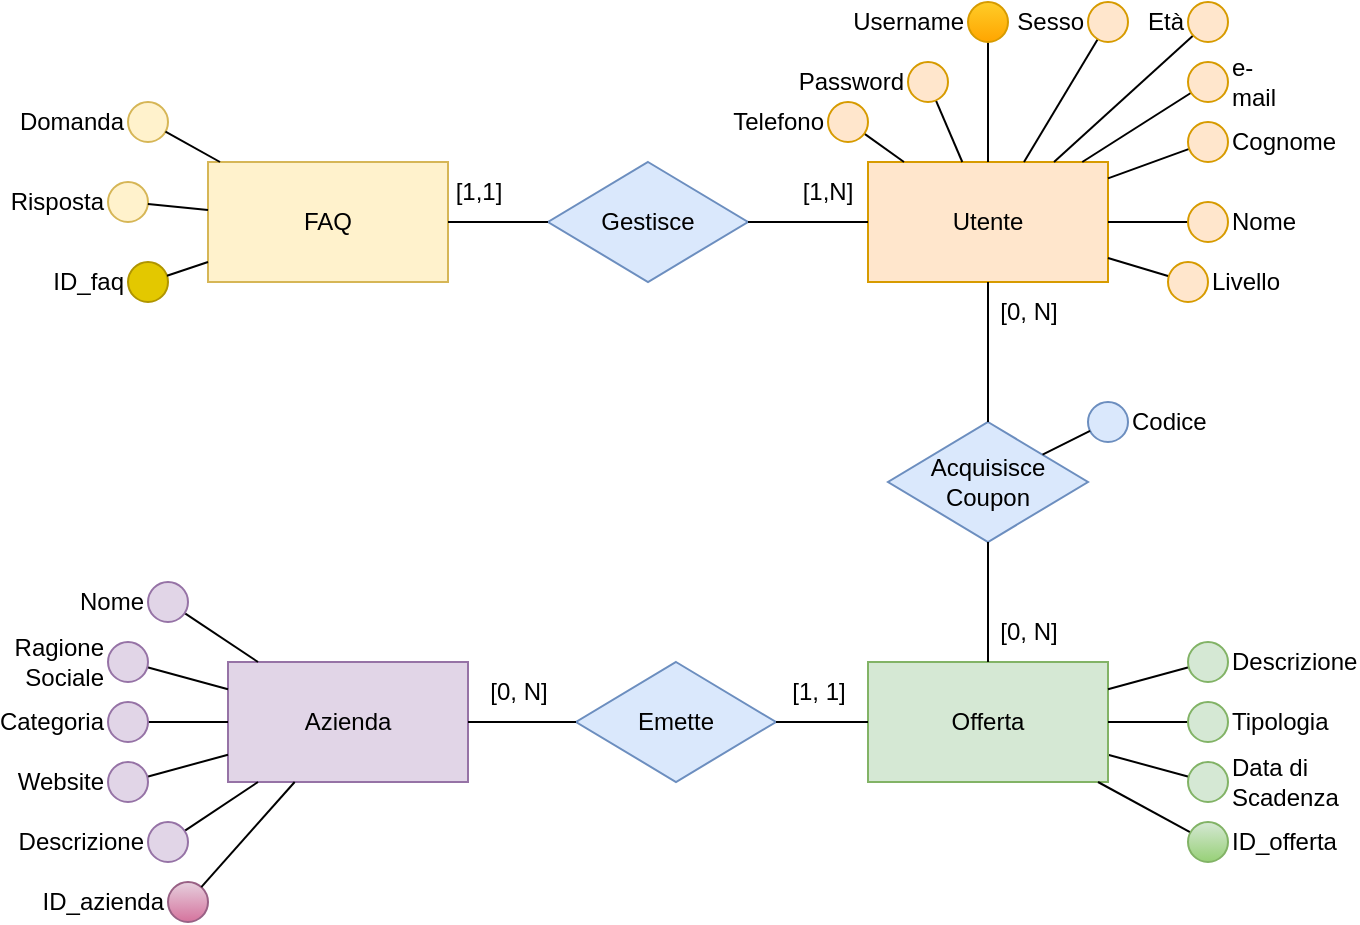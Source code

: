 <mxfile version="21.3.2" type="device">
  <diagram name="Page-1" id="6ZW-40RU4pOjejpxi-9A">
    <mxGraphModel dx="989" dy="537" grid="1" gridSize="10" guides="1" tooltips="1" connect="1" arrows="1" fold="1" page="1" pageScale="1" pageWidth="827" pageHeight="1169" math="0" shadow="0">
      <root>
        <mxCell id="0" />
        <mxCell id="1" parent="0" />
        <mxCell id="XPTixfLKDPGRKhCk2y1N-1" value="&lt;div&gt;Utente&lt;/div&gt;" style="whiteSpace=wrap;html=1;fillColor=#ffe6cc;strokeColor=#d79b00;" parent="1" vertex="1">
          <mxGeometry x="490" y="190" width="120" height="60" as="geometry" />
        </mxCell>
        <mxCell id="XPTixfLKDPGRKhCk2y1N-3" value="" style="endArrow=none;html=1;rounded=0;" parent="1" source="XPTixfLKDPGRKhCk2y1N-1" target="XPTixfLKDPGRKhCk2y1N-4" edge="1">
          <mxGeometry width="50" height="50" relative="1" as="geometry">
            <mxPoint x="704" y="350" as="sourcePoint" />
            <mxPoint x="654" y="270" as="targetPoint" />
          </mxGeometry>
        </mxCell>
        <mxCell id="XPTixfLKDPGRKhCk2y1N-4" value="&lt;div&gt;Nome&lt;/div&gt;" style="ellipse;whiteSpace=wrap;html=1;aspect=fixed;labelPosition=right;verticalLabelPosition=middle;align=left;verticalAlign=middle;fillColor=#ffe6cc;strokeColor=#d79b00;" parent="1" vertex="1">
          <mxGeometry x="650" y="210" width="20" height="20" as="geometry" />
        </mxCell>
        <mxCell id="XPTixfLKDPGRKhCk2y1N-5" value="" style="endArrow=none;html=1;rounded=0;" parent="1" source="XPTixfLKDPGRKhCk2y1N-1" target="XPTixfLKDPGRKhCk2y1N-6" edge="1">
          <mxGeometry width="50" height="50" relative="1" as="geometry">
            <mxPoint x="634" y="250" as="sourcePoint" />
            <mxPoint x="664" y="280" as="targetPoint" />
          </mxGeometry>
        </mxCell>
        <mxCell id="XPTixfLKDPGRKhCk2y1N-6" value="&lt;div&gt;Cognome&lt;/div&gt;" style="ellipse;whiteSpace=wrap;html=1;aspect=fixed;labelPosition=right;verticalLabelPosition=middle;align=left;verticalAlign=middle;fillColor=#ffe6cc;strokeColor=#d79b00;" parent="1" vertex="1">
          <mxGeometry x="650" y="170" width="20" height="20" as="geometry" />
        </mxCell>
        <mxCell id="XPTixfLKDPGRKhCk2y1N-11" value="" style="endArrow=none;html=1;rounded=0;" parent="1" source="XPTixfLKDPGRKhCk2y1N-12" target="XPTixfLKDPGRKhCk2y1N-1" edge="1">
          <mxGeometry width="50" height="50" relative="1" as="geometry">
            <mxPoint x="484" y="240" as="sourcePoint" />
            <mxPoint x="754" y="300" as="targetPoint" />
          </mxGeometry>
        </mxCell>
        <mxCell id="XPTixfLKDPGRKhCk2y1N-12" value="e-mail" style="ellipse;whiteSpace=wrap;html=1;aspect=fixed;labelPosition=right;verticalLabelPosition=middle;align=left;verticalAlign=middle;fillColor=#ffe6cc;strokeColor=#d79b00;" parent="1" vertex="1">
          <mxGeometry x="650" y="140" width="20" height="20" as="geometry" />
        </mxCell>
        <mxCell id="XPTixfLKDPGRKhCk2y1N-13" value="" style="endArrow=none;html=1;rounded=0;" parent="1" source="XPTixfLKDPGRKhCk2y1N-14" target="XPTixfLKDPGRKhCk2y1N-1" edge="1">
          <mxGeometry width="50" height="50" relative="1" as="geometry">
            <mxPoint x="514" y="270" as="sourcePoint" />
            <mxPoint x="754" y="300" as="targetPoint" />
          </mxGeometry>
        </mxCell>
        <mxCell id="XPTixfLKDPGRKhCk2y1N-14" value="&lt;div&gt;Età&lt;/div&gt;" style="ellipse;whiteSpace=wrap;html=1;aspect=fixed;labelPosition=left;verticalLabelPosition=middle;align=right;verticalAlign=middle;fillColor=#ffe6cc;strokeColor=#d79b00;" parent="1" vertex="1">
          <mxGeometry x="650" y="110" width="20" height="20" as="geometry" />
        </mxCell>
        <mxCell id="XPTixfLKDPGRKhCk2y1N-20" value="" style="endArrow=none;html=1;rounded=0;" parent="1" source="XPTixfLKDPGRKhCk2y1N-1" target="XPTixfLKDPGRKhCk2y1N-21" edge="1">
          <mxGeometry width="50" height="50" relative="1" as="geometry">
            <mxPoint x="589.693" y="270.0" as="sourcePoint" />
            <mxPoint x="764" y="440" as="targetPoint" />
          </mxGeometry>
        </mxCell>
        <mxCell id="XPTixfLKDPGRKhCk2y1N-21" value="&lt;div&gt;Sesso&lt;/div&gt;" style="ellipse;whiteSpace=wrap;html=1;aspect=fixed;labelPosition=left;verticalLabelPosition=middle;align=right;verticalAlign=middle;fillColor=#ffe6cc;strokeColor=#d79b00;" parent="1" vertex="1">
          <mxGeometry x="600" y="110" width="20" height="20" as="geometry" />
        </mxCell>
        <mxCell id="XPTixfLKDPGRKhCk2y1N-23" value="" style="endArrow=none;html=1;rounded=0;" parent="1" source="XPTixfLKDPGRKhCk2y1N-1" target="XPTixfLKDPGRKhCk2y1N-24" edge="1">
          <mxGeometry width="50" height="50" relative="1" as="geometry">
            <mxPoint x="614.002" y="240.0" as="sourcePoint" />
            <mxPoint x="827.33" y="430" as="targetPoint" />
          </mxGeometry>
        </mxCell>
        <mxCell id="XPTixfLKDPGRKhCk2y1N-24" value="&lt;div&gt;Telefono&lt;/div&gt;" style="ellipse;whiteSpace=wrap;html=1;aspect=fixed;labelPosition=left;verticalLabelPosition=middle;align=right;verticalAlign=middle;fillColor=#ffe6cc;strokeColor=#d79b00;" parent="1" vertex="1">
          <mxGeometry x="470" y="160" width="20" height="20" as="geometry" />
        </mxCell>
        <mxCell id="XPTixfLKDPGRKhCk2y1N-25" value="" style="endArrow=none;html=1;rounded=0;" parent="1" source="XPTixfLKDPGRKhCk2y1N-1" target="XPTixfLKDPGRKhCk2y1N-26" edge="1">
          <mxGeometry width="50" height="50" relative="1" as="geometry">
            <mxPoint x="604.0" y="140.0" as="sourcePoint" />
            <mxPoint x="764" y="260" as="targetPoint" />
          </mxGeometry>
        </mxCell>
        <mxCell id="XPTixfLKDPGRKhCk2y1N-26" value="&lt;div&gt;Username&lt;/div&gt;" style="ellipse;whiteSpace=wrap;html=1;aspect=fixed;labelPosition=left;verticalLabelPosition=middle;align=right;verticalAlign=middle;fillColor=#ffcd28;strokeColor=#d79b00;gradientColor=#ffa500;" parent="1" vertex="1">
          <mxGeometry x="540" y="110" width="20" height="20" as="geometry" />
        </mxCell>
        <mxCell id="XPTixfLKDPGRKhCk2y1N-29" value="" style="endArrow=none;html=1;rounded=0;" parent="1" source="XPTixfLKDPGRKhCk2y1N-1" target="XPTixfLKDPGRKhCk2y1N-30" edge="1">
          <mxGeometry width="50" height="50" relative="1" as="geometry">
            <mxPoint x="629.96" y="180" as="sourcePoint" />
            <mxPoint x="834.7" y="270" as="targetPoint" />
          </mxGeometry>
        </mxCell>
        <mxCell id="XPTixfLKDPGRKhCk2y1N-30" value="&lt;div&gt;Password&lt;/div&gt;" style="ellipse;whiteSpace=wrap;html=1;aspect=fixed;labelPosition=left;verticalLabelPosition=middle;align=right;verticalAlign=middle;fillColor=#ffe6cc;strokeColor=#d79b00;" parent="1" vertex="1">
          <mxGeometry x="510" y="140" width="20" height="20" as="geometry" />
        </mxCell>
        <mxCell id="XPTixfLKDPGRKhCk2y1N-31" value="" style="endArrow=none;html=1;rounded=0;" parent="1" source="XPTixfLKDPGRKhCk2y1N-1" target="XPTixfLKDPGRKhCk2y1N-32" edge="1">
          <mxGeometry width="50" height="50" relative="1" as="geometry">
            <mxPoint x="606.5" y="270" as="sourcePoint" />
            <mxPoint x="824" y="450" as="targetPoint" />
          </mxGeometry>
        </mxCell>
        <mxCell id="XPTixfLKDPGRKhCk2y1N-32" value="Livello" style="ellipse;whiteSpace=wrap;html=1;aspect=fixed;labelPosition=right;verticalLabelPosition=middle;align=left;verticalAlign=middle;fillColor=#ffe6cc;strokeColor=#d79b00;" parent="1" vertex="1">
          <mxGeometry x="640" y="240" width="20" height="20" as="geometry" />
        </mxCell>
        <mxCell id="XPTixfLKDPGRKhCk2y1N-35" value="Codice" style="ellipse;whiteSpace=wrap;html=1;aspect=fixed;labelPosition=right;verticalLabelPosition=middle;align=left;verticalAlign=middle;fillColor=#dae8fc;strokeColor=#6c8ebf;" parent="1" vertex="1">
          <mxGeometry x="600" y="310" width="20" height="20" as="geometry" />
        </mxCell>
        <mxCell id="XPTixfLKDPGRKhCk2y1N-36" style="edgeStyle=orthogonalEdgeStyle;rounded=0;orthogonalLoop=1;jettySize=auto;html=1;exitX=0.5;exitY=1;exitDx=0;exitDy=0;" parent="1" source="XPTixfLKDPGRKhCk2y1N-35" target="XPTixfLKDPGRKhCk2y1N-35" edge="1">
          <mxGeometry relative="1" as="geometry" />
        </mxCell>
        <mxCell id="XPTixfLKDPGRKhCk2y1N-37" value="" style="endArrow=none;html=1;rounded=0;" parent="1" source="XPTixfLKDPGRKhCk2y1N-38" target="XPTixfLKDPGRKhCk2y1N-40" edge="1">
          <mxGeometry width="50" height="50" relative="1" as="geometry">
            <mxPoint x="680" y="260" as="sourcePoint" />
            <mxPoint x="470" y="230" as="targetPoint" />
          </mxGeometry>
        </mxCell>
        <mxCell id="XPTixfLKDPGRKhCk2y1N-38" value="Data di Scadenza" style="ellipse;whiteSpace=wrap;html=1;aspect=fixed;labelPosition=right;verticalLabelPosition=middle;align=left;verticalAlign=middle;fillColor=#d5e8d4;strokeColor=#82b366;" parent="1" vertex="1">
          <mxGeometry x="650" y="490" width="20" height="20" as="geometry" />
        </mxCell>
        <mxCell id="XPTixfLKDPGRKhCk2y1N-40" value="Offerta" style="rounded=0;whiteSpace=wrap;html=1;fillColor=#d5e8d4;strokeColor=#82b366;" parent="1" vertex="1">
          <mxGeometry x="490" y="440" width="120" height="60" as="geometry" />
        </mxCell>
        <mxCell id="XPTixfLKDPGRKhCk2y1N-41" value="" style="endArrow=none;html=1;rounded=0;" parent="1" source="XPTixfLKDPGRKhCk2y1N-40" target="XPTixfLKDPGRKhCk2y1N-42" edge="1">
          <mxGeometry width="50" height="50" relative="1" as="geometry">
            <mxPoint x="500" y="390" as="sourcePoint" />
            <mxPoint x="450" y="530" as="targetPoint" />
          </mxGeometry>
        </mxCell>
        <mxCell id="XPTixfLKDPGRKhCk2y1N-42" value="Tipologia" style="ellipse;whiteSpace=wrap;html=1;aspect=fixed;labelPosition=right;verticalLabelPosition=middle;align=left;verticalAlign=middle;fillColor=#d5e8d4;strokeColor=#82b366;" parent="1" vertex="1">
          <mxGeometry x="650" y="460" width="20" height="20" as="geometry" />
        </mxCell>
        <mxCell id="XPTixfLKDPGRKhCk2y1N-43" value="" style="endArrow=none;html=1;rounded=0;" parent="1" source="XPTixfLKDPGRKhCk2y1N-45" target="XPTixfLKDPGRKhCk2y1N-40" edge="1">
          <mxGeometry width="50" height="50" relative="1" as="geometry">
            <mxPoint x="660" y="470" as="sourcePoint" />
            <mxPoint x="470" y="400" as="targetPoint" />
          </mxGeometry>
        </mxCell>
        <mxCell id="XPTixfLKDPGRKhCk2y1N-45" value="Descrizione" style="ellipse;whiteSpace=wrap;html=1;aspect=fixed;labelPosition=right;verticalLabelPosition=middle;align=left;verticalAlign=middle;fillColor=#d5e8d4;strokeColor=#82b366;" parent="1" vertex="1">
          <mxGeometry x="650" y="430" width="20" height="20" as="geometry" />
        </mxCell>
        <mxCell id="XPTixfLKDPGRKhCk2y1N-46" value="Azienda" style="rounded=0;whiteSpace=wrap;html=1;fillColor=#e1d5e7;strokeColor=#9673a6;" parent="1" vertex="1">
          <mxGeometry x="170" y="440" width="120" height="60" as="geometry" />
        </mxCell>
        <mxCell id="XPTixfLKDPGRKhCk2y1N-47" value="" style="endArrow=none;html=1;rounded=0;" parent="1" source="XPTixfLKDPGRKhCk2y1N-46" target="XPTixfLKDPGRKhCk2y1N-48" edge="1">
          <mxGeometry width="50" height="50" relative="1" as="geometry">
            <mxPoint x="340" y="450" as="sourcePoint" />
            <mxPoint x="90" y="440" as="targetPoint" />
          </mxGeometry>
        </mxCell>
        <mxCell id="XPTixfLKDPGRKhCk2y1N-48" value="Nome" style="ellipse;whiteSpace=wrap;html=1;aspect=fixed;labelPosition=left;verticalLabelPosition=middle;align=right;verticalAlign=middle;fillColor=#e1d5e7;strokeColor=#9673a6;" parent="1" vertex="1">
          <mxGeometry x="130" y="400" width="20" height="20" as="geometry" />
        </mxCell>
        <mxCell id="XPTixfLKDPGRKhCk2y1N-49" value="" style="endArrow=none;html=1;rounded=0;" parent="1" source="XPTixfLKDPGRKhCk2y1N-50" target="XPTixfLKDPGRKhCk2y1N-46" edge="1">
          <mxGeometry width="50" height="50" relative="1" as="geometry">
            <mxPoint x="120" y="470" as="sourcePoint" />
            <mxPoint x="390" y="430" as="targetPoint" />
          </mxGeometry>
        </mxCell>
        <mxCell id="XPTixfLKDPGRKhCk2y1N-50" value="&lt;div&gt;Ragione Sociale&lt;/div&gt;" style="ellipse;whiteSpace=wrap;html=1;aspect=fixed;labelPosition=left;verticalLabelPosition=middle;align=right;verticalAlign=middle;fillColor=#e1d5e7;strokeColor=#9673a6;" parent="1" vertex="1">
          <mxGeometry x="110" y="430" width="20" height="20" as="geometry" />
        </mxCell>
        <mxCell id="XPTixfLKDPGRKhCk2y1N-52" value="" style="endArrow=none;html=1;rounded=0;" parent="1" source="XPTixfLKDPGRKhCk2y1N-46" target="XPTixfLKDPGRKhCk2y1N-53" edge="1">
          <mxGeometry width="50" height="50" relative="1" as="geometry">
            <mxPoint x="340" y="480" as="sourcePoint" />
            <mxPoint x="130" y="510" as="targetPoint" />
          </mxGeometry>
        </mxCell>
        <mxCell id="XPTixfLKDPGRKhCk2y1N-53" value="&lt;div&gt;Categoria&lt;/div&gt;" style="ellipse;whiteSpace=wrap;html=1;aspect=fixed;labelPosition=left;verticalLabelPosition=middle;align=right;verticalAlign=middle;fillColor=#e1d5e7;strokeColor=#9673a6;" parent="1" vertex="1">
          <mxGeometry x="110" y="460" width="20" height="20" as="geometry" />
        </mxCell>
        <mxCell id="XPTixfLKDPGRKhCk2y1N-54" value="" style="endArrow=none;html=1;rounded=0;" parent="1" source="XPTixfLKDPGRKhCk2y1N-46" target="XPTixfLKDPGRKhCk2y1N-55" edge="1">
          <mxGeometry width="50" height="50" relative="1" as="geometry">
            <mxPoint x="340" y="480" as="sourcePoint" />
            <mxPoint x="170" y="550" as="targetPoint" />
          </mxGeometry>
        </mxCell>
        <mxCell id="XPTixfLKDPGRKhCk2y1N-55" value="Website" style="ellipse;whiteSpace=wrap;html=1;aspect=fixed;labelPosition=left;verticalLabelPosition=middle;align=right;verticalAlign=middle;fillColor=#e1d5e7;strokeColor=#9673a6;" parent="1" vertex="1">
          <mxGeometry x="110" y="490" width="20" height="20" as="geometry" />
        </mxCell>
        <mxCell id="XPTixfLKDPGRKhCk2y1N-56" value="" style="endArrow=none;html=1;rounded=0;" parent="1" source="XPTixfLKDPGRKhCk2y1N-57" target="XPTixfLKDPGRKhCk2y1N-46" edge="1">
          <mxGeometry width="50" height="50" relative="1" as="geometry">
            <mxPoint x="240" y="540" as="sourcePoint" />
            <mxPoint x="250" y="440" as="targetPoint" />
          </mxGeometry>
        </mxCell>
        <mxCell id="XPTixfLKDPGRKhCk2y1N-57" value="&lt;div&gt;Descrizione&lt;/div&gt;" style="ellipse;whiteSpace=wrap;html=1;aspect=fixed;labelPosition=left;verticalLabelPosition=middle;align=right;verticalAlign=middle;fillColor=#e1d5e7;strokeColor=#9673a6;" parent="1" vertex="1">
          <mxGeometry x="130" y="520" width="20" height="20" as="geometry" />
        </mxCell>
        <mxCell id="XPTixfLKDPGRKhCk2y1N-60" value="Emette" style="rhombus;whiteSpace=wrap;html=1;fillColor=#dae8fc;strokeColor=#6c8ebf;" parent="1" vertex="1">
          <mxGeometry x="344" y="440" width="100" height="60" as="geometry" />
        </mxCell>
        <mxCell id="XPTixfLKDPGRKhCk2y1N-61" value="" style="endArrow=none;html=1;rounded=0;" parent="1" source="XPTixfLKDPGRKhCk2y1N-46" target="XPTixfLKDPGRKhCk2y1N-60" edge="1">
          <mxGeometry width="50" height="50" relative="1" as="geometry">
            <mxPoint x="420" y="430" as="sourcePoint" />
            <mxPoint x="470" y="380" as="targetPoint" />
          </mxGeometry>
        </mxCell>
        <mxCell id="XPTixfLKDPGRKhCk2y1N-62" value="" style="endArrow=none;html=1;rounded=0;" parent="1" source="XPTixfLKDPGRKhCk2y1N-60" target="XPTixfLKDPGRKhCk2y1N-40" edge="1">
          <mxGeometry width="50" height="50" relative="1" as="geometry">
            <mxPoint x="420" y="430" as="sourcePoint" />
            <mxPoint x="470" y="380" as="targetPoint" />
          </mxGeometry>
        </mxCell>
        <mxCell id="XPTixfLKDPGRKhCk2y1N-63" value="Acquisisce Coupon" style="rhombus;whiteSpace=wrap;html=1;fillColor=#dae8fc;strokeColor=#6c8ebf;" parent="1" vertex="1">
          <mxGeometry x="500" y="320" width="100" height="60" as="geometry" />
        </mxCell>
        <mxCell id="XPTixfLKDPGRKhCk2y1N-64" value="" style="endArrow=none;html=1;rounded=0;" parent="1" source="XPTixfLKDPGRKhCk2y1N-1" target="XPTixfLKDPGRKhCk2y1N-63" edge="1">
          <mxGeometry width="50" height="50" relative="1" as="geometry">
            <mxPoint x="420" y="340" as="sourcePoint" />
            <mxPoint x="470" y="290" as="targetPoint" />
          </mxGeometry>
        </mxCell>
        <mxCell id="XPTixfLKDPGRKhCk2y1N-65" value="" style="endArrow=none;html=1;rounded=0;" parent="1" source="XPTixfLKDPGRKhCk2y1N-40" target="XPTixfLKDPGRKhCk2y1N-63" edge="1">
          <mxGeometry width="50" height="50" relative="1" as="geometry">
            <mxPoint x="420" y="340" as="sourcePoint" />
            <mxPoint x="470" y="290" as="targetPoint" />
          </mxGeometry>
        </mxCell>
        <mxCell id="XPTixfLKDPGRKhCk2y1N-66" value="[0, N]" style="text;html=1;align=center;verticalAlign=middle;resizable=0;points=[];autosize=1;strokeColor=none;fillColor=none;" parent="1" vertex="1">
          <mxGeometry x="545" y="250" width="50" height="30" as="geometry" />
        </mxCell>
        <mxCell id="XPTixfLKDPGRKhCk2y1N-67" value="[0, N]" style="text;html=1;align=center;verticalAlign=middle;resizable=0;points=[];autosize=1;strokeColor=none;fillColor=none;" parent="1" vertex="1">
          <mxGeometry x="545" y="410" width="50" height="30" as="geometry" />
        </mxCell>
        <mxCell id="XPTixfLKDPGRKhCk2y1N-68" value="[0, N]" style="text;html=1;align=center;verticalAlign=middle;resizable=0;points=[];autosize=1;strokeColor=none;fillColor=none;" parent="1" vertex="1">
          <mxGeometry x="290" y="440" width="50" height="30" as="geometry" />
        </mxCell>
        <mxCell id="XPTixfLKDPGRKhCk2y1N-69" value="&lt;div&gt;[1, 1]&lt;/div&gt;" style="text;html=1;align=center;verticalAlign=middle;resizable=0;points=[];autosize=1;strokeColor=none;fillColor=none;" parent="1" vertex="1">
          <mxGeometry x="440" y="440" width="50" height="30" as="geometry" />
        </mxCell>
        <mxCell id="XPTixfLKDPGRKhCk2y1N-70" value="" style="endArrow=none;html=1;rounded=0;" parent="1" source="XPTixfLKDPGRKhCk2y1N-35" target="XPTixfLKDPGRKhCk2y1N-63" edge="1">
          <mxGeometry width="50" height="50" relative="1" as="geometry">
            <mxPoint x="480" y="420" as="sourcePoint" />
            <mxPoint x="530" y="370" as="targetPoint" />
          </mxGeometry>
        </mxCell>
        <mxCell id="XPTixfLKDPGRKhCk2y1N-74" value="" style="endArrow=none;html=1;rounded=0;" parent="1" source="XPTixfLKDPGRKhCk2y1N-40" target="XPTixfLKDPGRKhCk2y1N-75" edge="1">
          <mxGeometry width="50" height="50" relative="1" as="geometry">
            <mxPoint x="410" y="370" as="sourcePoint" />
            <mxPoint x="590" y="550" as="targetPoint" />
          </mxGeometry>
        </mxCell>
        <mxCell id="XPTixfLKDPGRKhCk2y1N-75" value="ID_offerta" style="ellipse;whiteSpace=wrap;html=1;aspect=fixed;labelPosition=right;verticalLabelPosition=middle;align=left;verticalAlign=middle;fillColor=#d5e8d4;gradientColor=#97d077;strokeColor=#82b366;" parent="1" vertex="1">
          <mxGeometry x="650" y="520" width="20" height="20" as="geometry" />
        </mxCell>
        <mxCell id="Wa8bDELvNP1o5RqKfshP-2" value="Gestisce" style="rhombus;whiteSpace=wrap;html=1;fillColor=#dae8fc;strokeColor=#6c8ebf;" parent="1" vertex="1">
          <mxGeometry x="330" y="190" width="100" height="60" as="geometry" />
        </mxCell>
        <mxCell id="Wa8bDELvNP1o5RqKfshP-3" value="" style="endArrow=none;html=1;rounded=0;" parent="1" source="Wa8bDELvNP1o5RqKfshP-2" target="XPTixfLKDPGRKhCk2y1N-1" edge="1">
          <mxGeometry width="50" height="50" relative="1" as="geometry">
            <mxPoint x="440" y="310" as="sourcePoint" />
            <mxPoint x="490" y="260" as="targetPoint" />
          </mxGeometry>
        </mxCell>
        <mxCell id="Wa8bDELvNP1o5RqKfshP-4" value="FAQ" style="whiteSpace=wrap;html=1;fillColor=#fff2cc;strokeColor=#d6b656;" parent="1" vertex="1">
          <mxGeometry x="160" y="190" width="120" height="60" as="geometry" />
        </mxCell>
        <mxCell id="Wa8bDELvNP1o5RqKfshP-5" value="" style="endArrow=none;html=1;rounded=0;" parent="1" source="Wa8bDELvNP1o5RqKfshP-2" target="Wa8bDELvNP1o5RqKfshP-4" edge="1">
          <mxGeometry width="50" height="50" relative="1" as="geometry">
            <mxPoint x="440" y="310" as="sourcePoint" />
            <mxPoint x="490" y="260" as="targetPoint" />
          </mxGeometry>
        </mxCell>
        <mxCell id="Wa8bDELvNP1o5RqKfshP-6" value="&lt;div&gt;Domanda&lt;/div&gt;" style="ellipse;whiteSpace=wrap;html=1;aspect=fixed;fillColor=#fff2cc;strokeColor=#d6b656;labelPosition=left;verticalLabelPosition=middle;align=right;verticalAlign=middle;" parent="1" vertex="1">
          <mxGeometry x="120" y="160" width="20" height="20" as="geometry" />
        </mxCell>
        <mxCell id="Wa8bDELvNP1o5RqKfshP-7" value="" style="endArrow=none;html=1;rounded=0;" parent="1" source="Wa8bDELvNP1o5RqKfshP-4" target="Wa8bDELvNP1o5RqKfshP-6" edge="1">
          <mxGeometry width="50" height="50" relative="1" as="geometry">
            <mxPoint x="440" y="310" as="sourcePoint" />
            <mxPoint x="490" y="260" as="targetPoint" />
          </mxGeometry>
        </mxCell>
        <mxCell id="Wa8bDELvNP1o5RqKfshP-8" value="[1,N]" style="text;html=1;strokeColor=none;fillColor=none;align=center;verticalAlign=middle;whiteSpace=wrap;rounded=0;" parent="1" vertex="1">
          <mxGeometry x="440" y="190" width="60" height="30" as="geometry" />
        </mxCell>
        <mxCell id="Wa8bDELvNP1o5RqKfshP-9" value="[1,1]" style="text;html=1;align=center;verticalAlign=middle;resizable=0;points=[];autosize=1;strokeColor=none;fillColor=none;" parent="1" vertex="1">
          <mxGeometry x="270" y="190" width="50" height="30" as="geometry" />
        </mxCell>
        <mxCell id="Wa8bDELvNP1o5RqKfshP-10" value="&lt;div&gt;ID_azienda&lt;/div&gt;" style="ellipse;whiteSpace=wrap;html=1;aspect=fixed;labelPosition=left;verticalLabelPosition=middle;align=right;verticalAlign=middle;fillColor=#e6d0de;gradientColor=#d5739d;strokeColor=#996185;" parent="1" vertex="1">
          <mxGeometry x="140" y="550" width="20" height="20" as="geometry" />
        </mxCell>
        <mxCell id="Wa8bDELvNP1o5RqKfshP-11" value="" style="endArrow=none;html=1;rounded=0;" parent="1" source="XPTixfLKDPGRKhCk2y1N-46" target="Wa8bDELvNP1o5RqKfshP-10" edge="1">
          <mxGeometry width="50" height="50" relative="1" as="geometry">
            <mxPoint x="390" y="410" as="sourcePoint" />
            <mxPoint x="440" y="360" as="targetPoint" />
          </mxGeometry>
        </mxCell>
        <mxCell id="WDLIvooYTk2CEfuWkJMP-1" value="&lt;div&gt;Risposta&lt;/div&gt;" style="ellipse;whiteSpace=wrap;html=1;aspect=fixed;fillColor=#fff2cc;strokeColor=#d6b656;labelPosition=left;verticalLabelPosition=middle;align=right;verticalAlign=middle;" vertex="1" parent="1">
          <mxGeometry x="110" y="200" width="20" height="20" as="geometry" />
        </mxCell>
        <mxCell id="WDLIvooYTk2CEfuWkJMP-2" value="" style="endArrow=none;html=1;rounded=0;" edge="1" parent="1" source="WDLIvooYTk2CEfuWkJMP-1" target="Wa8bDELvNP1o5RqKfshP-4">
          <mxGeometry width="50" height="50" relative="1" as="geometry">
            <mxPoint x="380" y="380" as="sourcePoint" />
            <mxPoint x="430" y="330" as="targetPoint" />
          </mxGeometry>
        </mxCell>
        <mxCell id="WDLIvooYTk2CEfuWkJMP-3" value="ID_faq" style="ellipse;whiteSpace=wrap;html=1;aspect=fixed;fillColor=#e3c800;strokeColor=#B09500;labelPosition=left;verticalLabelPosition=middle;align=right;verticalAlign=middle;fontColor=#000000;" vertex="1" parent="1">
          <mxGeometry x="120" y="240" width="20" height="20" as="geometry" />
        </mxCell>
        <mxCell id="WDLIvooYTk2CEfuWkJMP-4" value="" style="endArrow=none;html=1;rounded=0;" edge="1" parent="1" source="WDLIvooYTk2CEfuWkJMP-3" target="Wa8bDELvNP1o5RqKfshP-4">
          <mxGeometry width="50" height="50" relative="1" as="geometry">
            <mxPoint x="140" y="239" as="sourcePoint" />
            <mxPoint x="170" y="236" as="targetPoint" />
          </mxGeometry>
        </mxCell>
      </root>
    </mxGraphModel>
  </diagram>
</mxfile>
